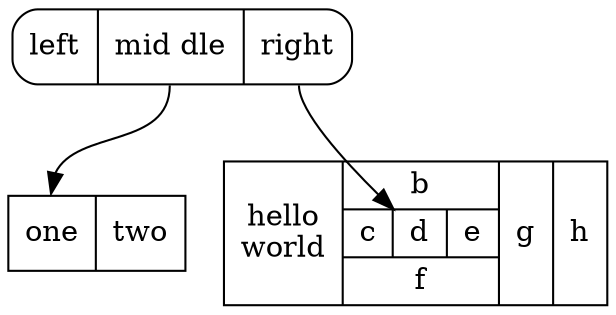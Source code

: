 digraph structs {
//	rankdir=LR;
	node [shape=record];
	struct1 [shape=Mrecord];
	struct1 [label="<f0> left|<f1> mid dle|<f2> right"];
	struct2 [label="<f0> one|<f1> two"];
	struct3 [label="hello\nworld|{ b | {c|<here> d | e}| f}| g | h"];
	struct1:f1 -> struct2:f0;
	struct1:f2 -> struct3:here;
}